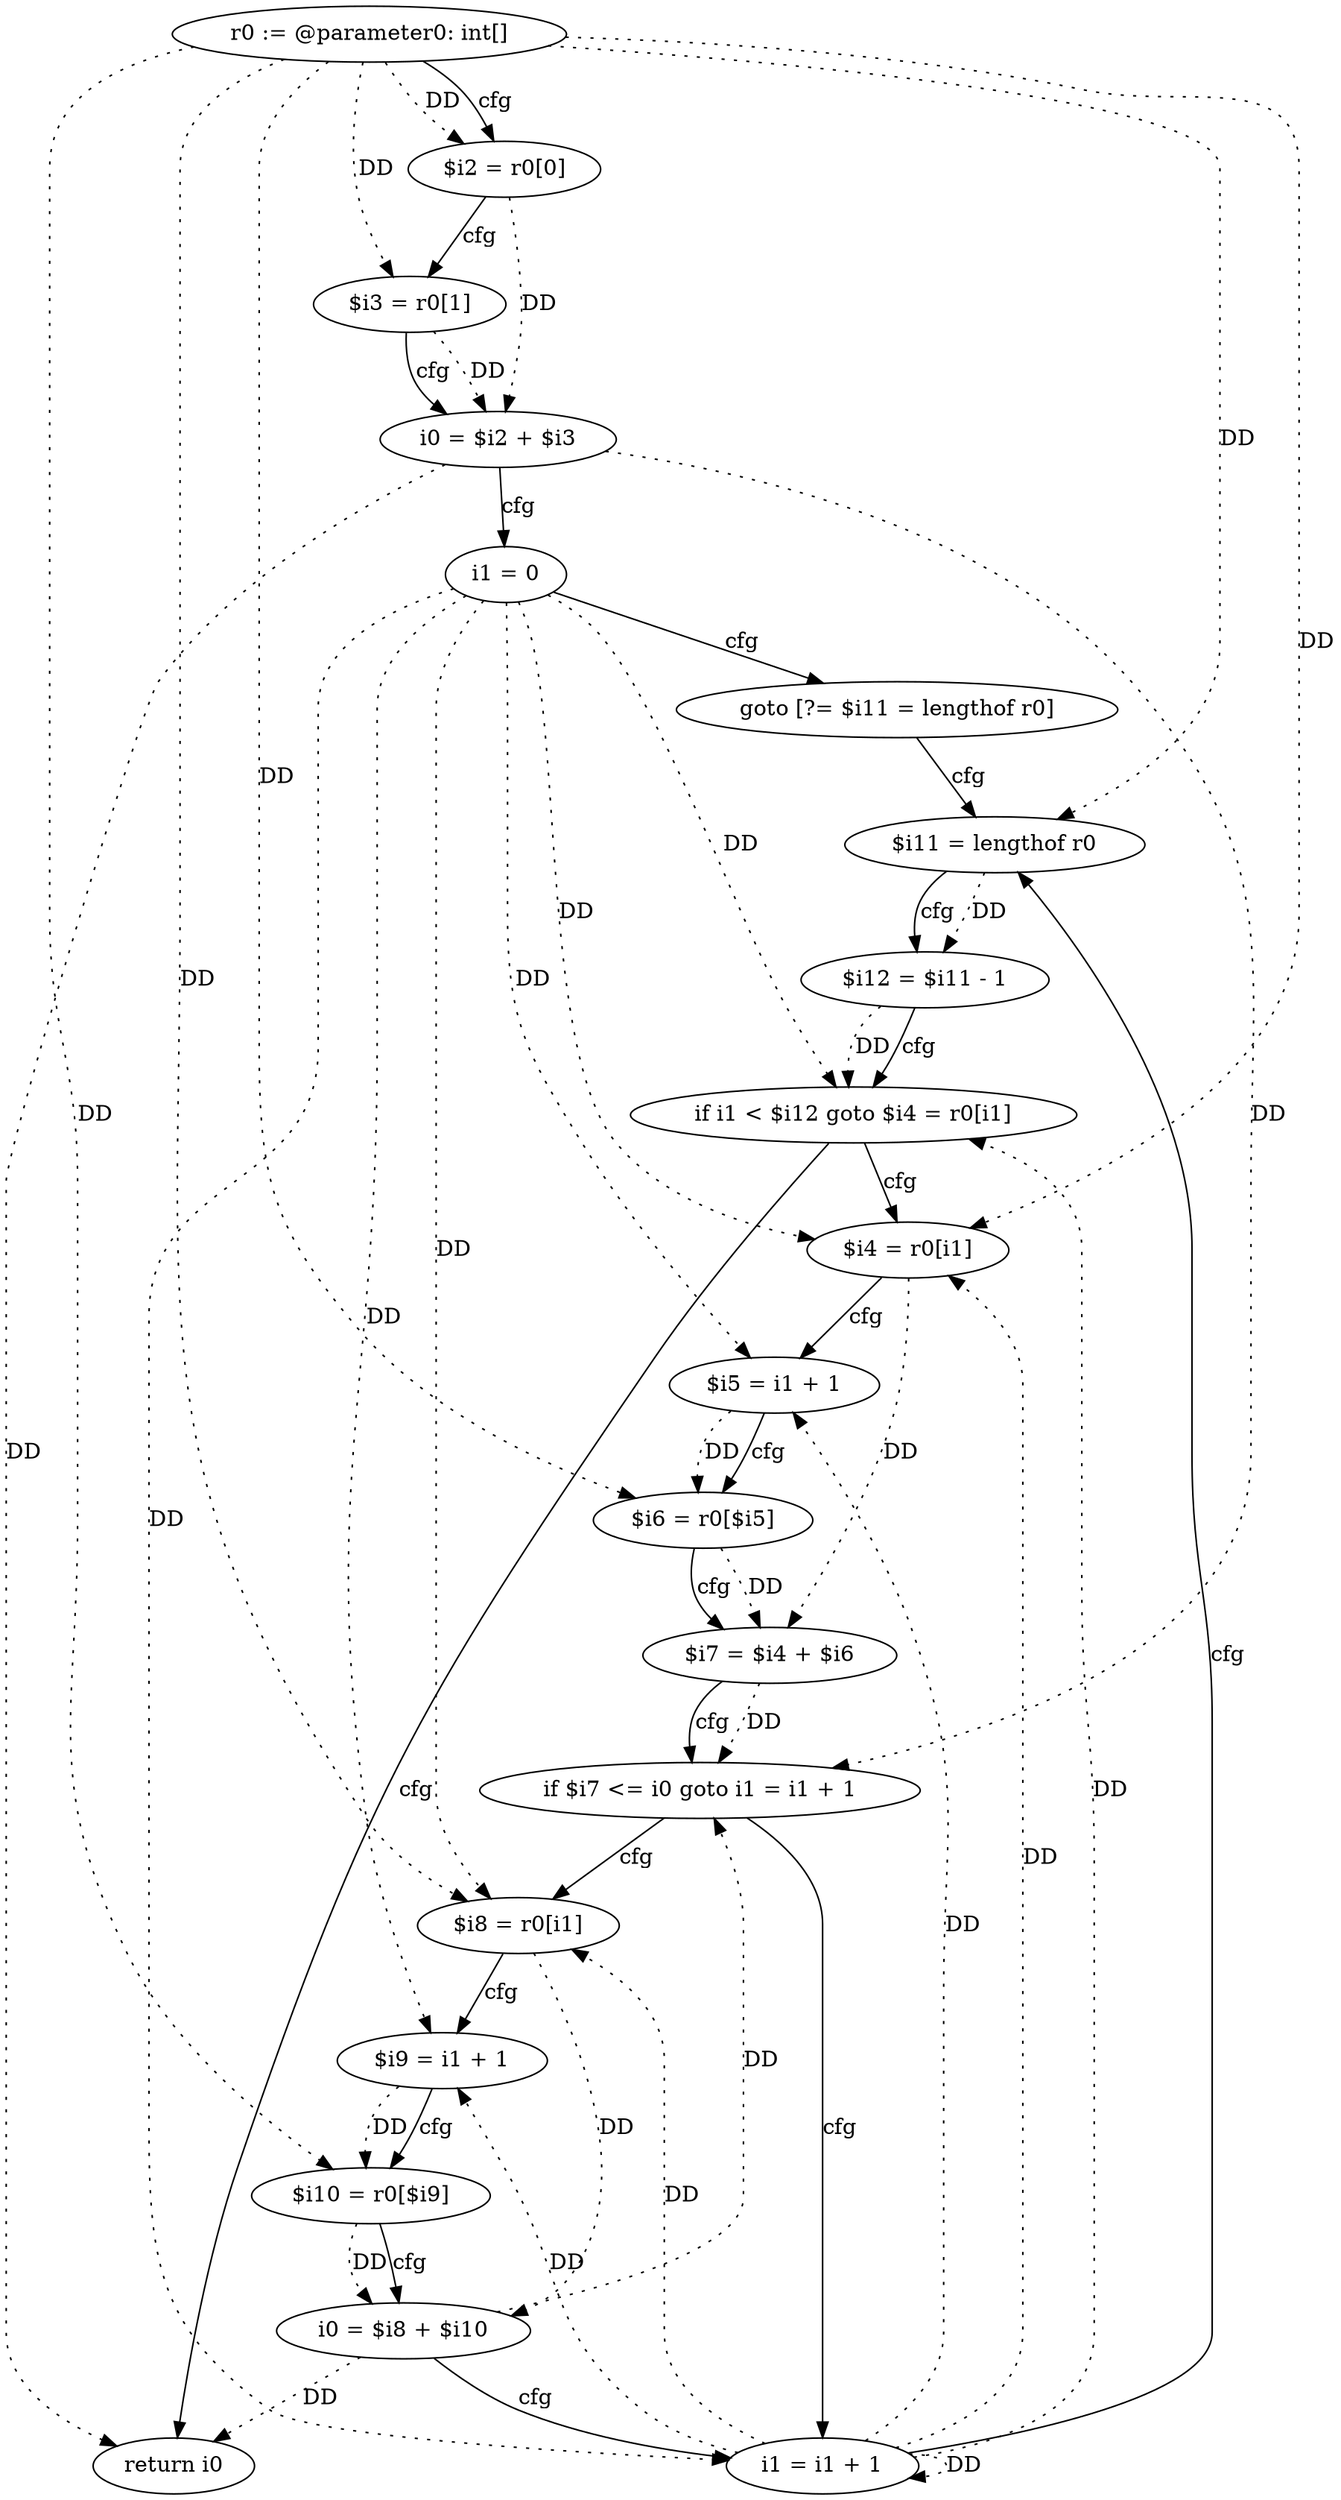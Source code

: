 digraph "find_max2" {
    "0" [label="r0 := @parameter0: int[]",];
    "1" [label="$i2 = r0[0]",];
    "2" [label="$i3 = r0[1]",];
    "3" [label="i0 = $i2 + $i3",];
    "4" [label="i1 = 0",];
    "5" [label="goto [?= $i11 = lengthof r0]",];
    "6" [label="$i4 = r0[i1]",];
    "7" [label="$i5 = i1 + 1",];
    "8" [label="$i6 = r0[$i5]",];
    "9" [label="$i7 = $i4 + $i6",];
    "10" [label="if $i7 <= i0 goto i1 = i1 + 1",];
    "11" [label="$i8 = r0[i1]",];
    "12" [label="$i9 = i1 + 1",];
    "13" [label="$i10 = r0[$i9]",];
    "14" [label="i0 = $i8 + $i10",];
    "15" [label="i1 = i1 + 1",];
    "16" [label="$i11 = lengthof r0",];
    "17" [label="$i12 = $i11 - 1",];
    "18" [label="if i1 < $i12 goto $i4 = r0[i1]",];
    "19" [label="return i0",];
    "0"->"1" [label="DD",style=dotted,];
    "0"->"2" [label="DD",style=dotted,];
    "0"->"6" [label="DD",style=dotted,];
    "0"->"8" [label="DD",style=dotted,];
    "0"->"11" [label="DD",style=dotted,];
    "0"->"13" [label="DD",style=dotted,];
    "0"->"16" [label="DD",style=dotted,];
    "1"->"3" [label="DD",style=dotted,];
    "2"->"3" [label="DD",style=dotted,];
    "3"->"10" [label="DD",style=dotted,];
    "3"->"19" [label="DD",style=dotted,];
    "4"->"6" [label="DD",style=dotted,];
    "4"->"7" [label="DD",style=dotted,];
    "4"->"11" [label="DD",style=dotted,];
    "4"->"12" [label="DD",style=dotted,];
    "4"->"15" [label="DD",style=dotted,];
    "4"->"18" [label="DD",style=dotted,];
    "6"->"9" [label="DD",style=dotted,];
    "7"->"8" [label="DD",style=dotted,];
    "8"->"9" [label="DD",style=dotted,];
    "9"->"10" [label="DD",style=dotted,];
    "11"->"14" [label="DD",style=dotted,];
    "12"->"13" [label="DD",style=dotted,];
    "13"->"14" [label="DD",style=dotted,];
    "14"->"10" [label="DD",style=dotted,];
    "14"->"19" [label="DD",style=dotted,];
    "15"->"6" [label="DD",style=dotted,];
    "15"->"7" [label="DD",style=dotted,];
    "15"->"11" [label="DD",style=dotted,];
    "15"->"12" [label="DD",style=dotted,];
    "15"->"15" [label="DD",style=dotted,];
    "15"->"18" [label="DD",style=dotted,];
    "16"->"17" [label="DD",style=dotted,];
    "17"->"18" [label="DD",style=dotted,];
    "0"->"1" [label="cfg",];
    "1"->"2" [label="cfg",];
    "2"->"3" [label="cfg",];
    "3"->"4" [label="cfg",];
    "4"->"5" [label="cfg",];
    "5"->"16" [label="cfg",];
    "6"->"7" [label="cfg",];
    "7"->"8" [label="cfg",];
    "8"->"9" [label="cfg",];
    "9"->"10" [label="cfg",];
    "10"->"11" [label="cfg",];
    "10"->"15" [label="cfg",];
    "11"->"12" [label="cfg",];
    "12"->"13" [label="cfg",];
    "13"->"14" [label="cfg",];
    "14"->"15" [label="cfg",];
    "15"->"16" [label="cfg",];
    "16"->"17" [label="cfg",];
    "17"->"18" [label="cfg",];
    "18"->"19" [label="cfg",];
    "18"->"6" [label="cfg",];
}
